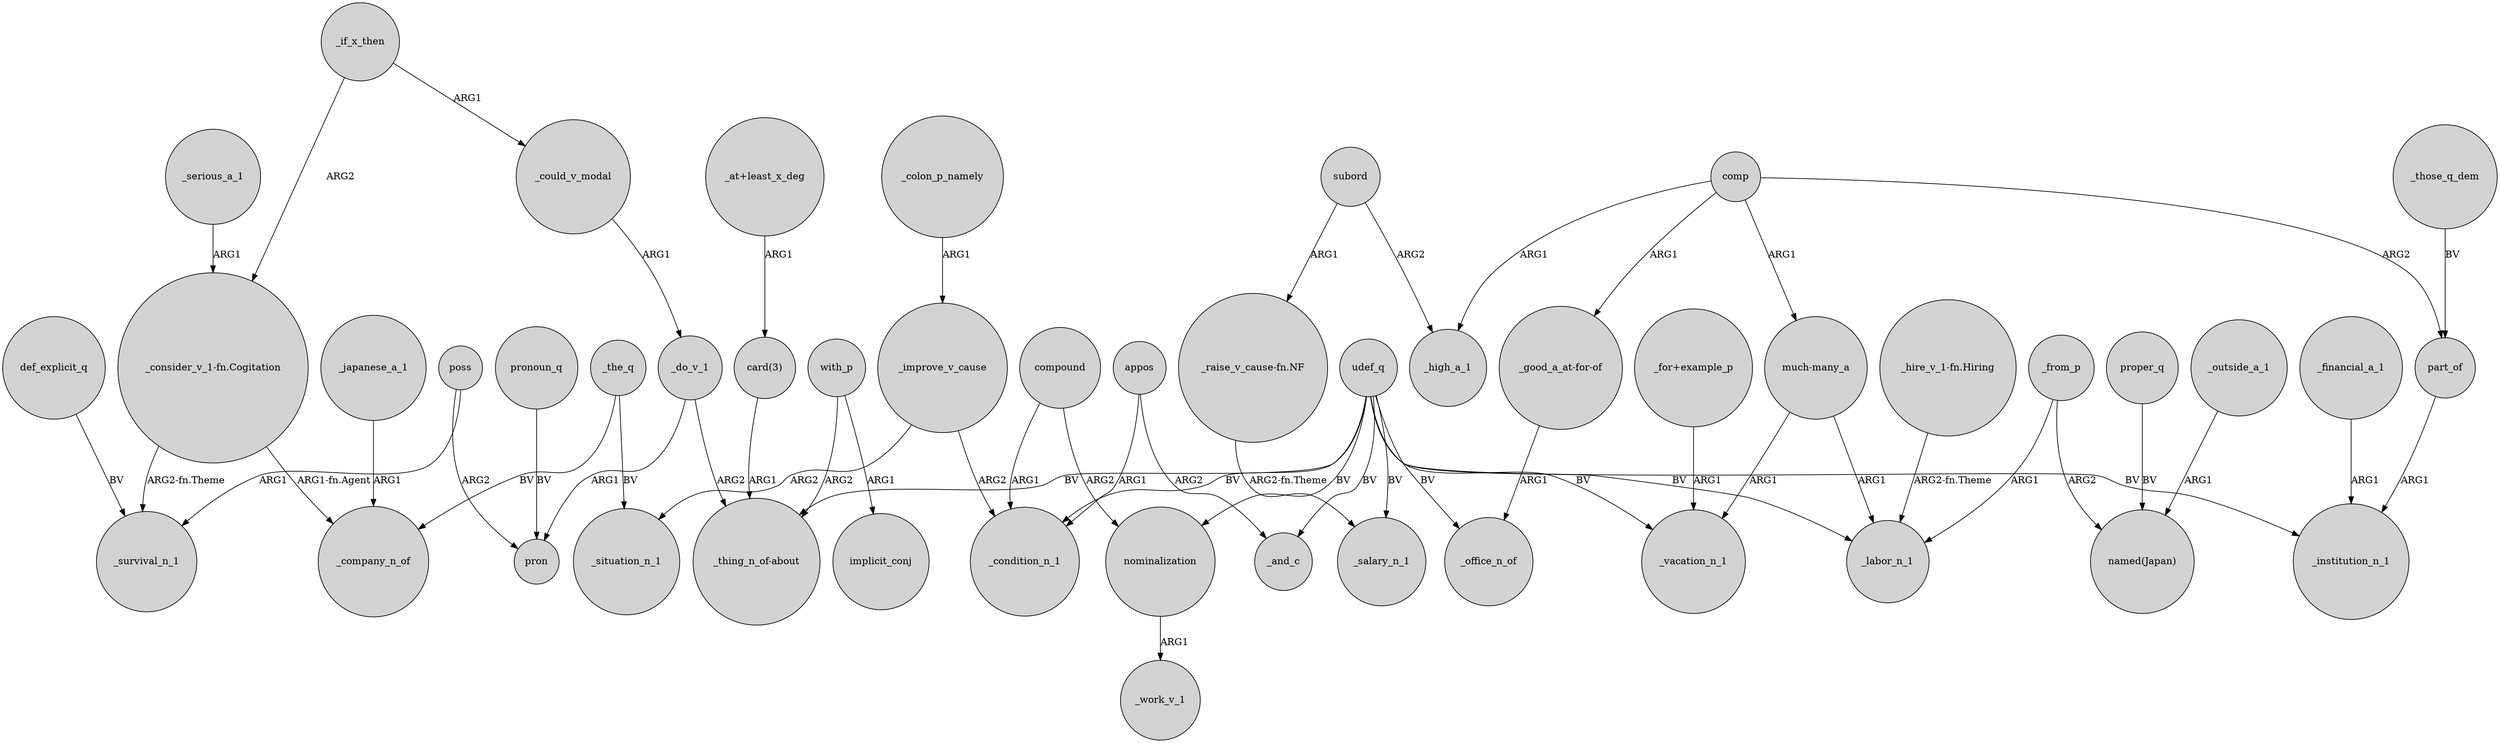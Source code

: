 digraph {
	node [shape=circle style=filled]
	poss -> _survival_n_1 [label=ARG1]
	_do_v_1 -> "_thing_n_of-about" [label=ARG2]
	udef_q -> _office_n_of [label=BV]
	udef_q -> "_thing_n_of-about" [label=BV]
	nominalization -> _work_v_1 [label=ARG1]
	udef_q -> _vacation_n_1 [label=BV]
	"_hire_v_1-fn.Hiring" -> _labor_n_1 [label="ARG2-fn.Theme"]
	with_p -> "_thing_n_of-about" [label=ARG2]
	subord -> "_raise_v_cause-fn.NF" [label=ARG1]
	poss -> pron [label=ARG2]
	_from_p -> "named(Japan)" [label=ARG2]
	"much-many_a" -> _vacation_n_1 [label=ARG1]
	"_at+least_x_deg" -> "card(3)" [label=ARG1]
	def_explicit_q -> _survival_n_1 [label=BV]
	comp -> "_good_a_at-for-of" [label=ARG1]
	comp -> part_of [label=ARG2]
	_colon_p_namely -> _improve_v_cause [label=ARG1]
	_serious_a_1 -> "_consider_v_1-fn.Cogitation" [label=ARG1]
	"much-many_a" -> _labor_n_1 [label=ARG1]
	_the_q -> _situation_n_1 [label=BV]
	compound -> nominalization [label=ARG2]
	comp -> _high_a_1 [label=ARG1]
	_if_x_then -> _could_v_modal [label=ARG1]
	proper_q -> "named(Japan)" [label=BV]
	udef_q -> _institution_n_1 [label=BV]
	_the_q -> _company_n_of [label=BV]
	appos -> _condition_n_1 [label=ARG1]
	"_good_a_at-for-of" -> _office_n_of [label=ARG1]
	with_p -> implicit_conj [label=ARG1]
	udef_q -> _labor_n_1 [label=BV]
	"_raise_v_cause-fn.NF" -> _salary_n_1 [label="ARG2-fn.Theme"]
	pronoun_q -> pron [label=BV]
	udef_q -> _condition_n_1 [label=BV]
	_japanese_a_1 -> _company_n_of [label=ARG1]
	subord -> _high_a_1 [label=ARG2]
	_do_v_1 -> pron [label=ARG1]
	_those_q_dem -> part_of [label=BV]
	compound -> _condition_n_1 [label=ARG1]
	_financial_a_1 -> _institution_n_1 [label=ARG1]
	appos -> _and_c [label=ARG2]
	_could_v_modal -> _do_v_1 [label=ARG1]
	comp -> "much-many_a" [label=ARG1]
	_improve_v_cause -> _situation_n_1 [label=ARG2]
	"card(3)" -> "_thing_n_of-about" [label=ARG1]
	_outside_a_1 -> "named(Japan)" [label=ARG1]
	part_of -> _institution_n_1 [label=ARG1]
	udef_q -> nominalization [label=BV]
	"_consider_v_1-fn.Cogitation" -> _survival_n_1 [label="ARG2-fn.Theme"]
	_improve_v_cause -> _condition_n_1 [label=ARG2]
	_if_x_then -> "_consider_v_1-fn.Cogitation" [label=ARG2]
	udef_q -> _and_c [label=BV]
	udef_q -> _salary_n_1 [label=BV]
	_from_p -> _labor_n_1 [label=ARG1]
	"_consider_v_1-fn.Cogitation" -> _company_n_of [label="ARG1-fn.Agent"]
	"_for+example_p" -> _vacation_n_1 [label=ARG1]
}
